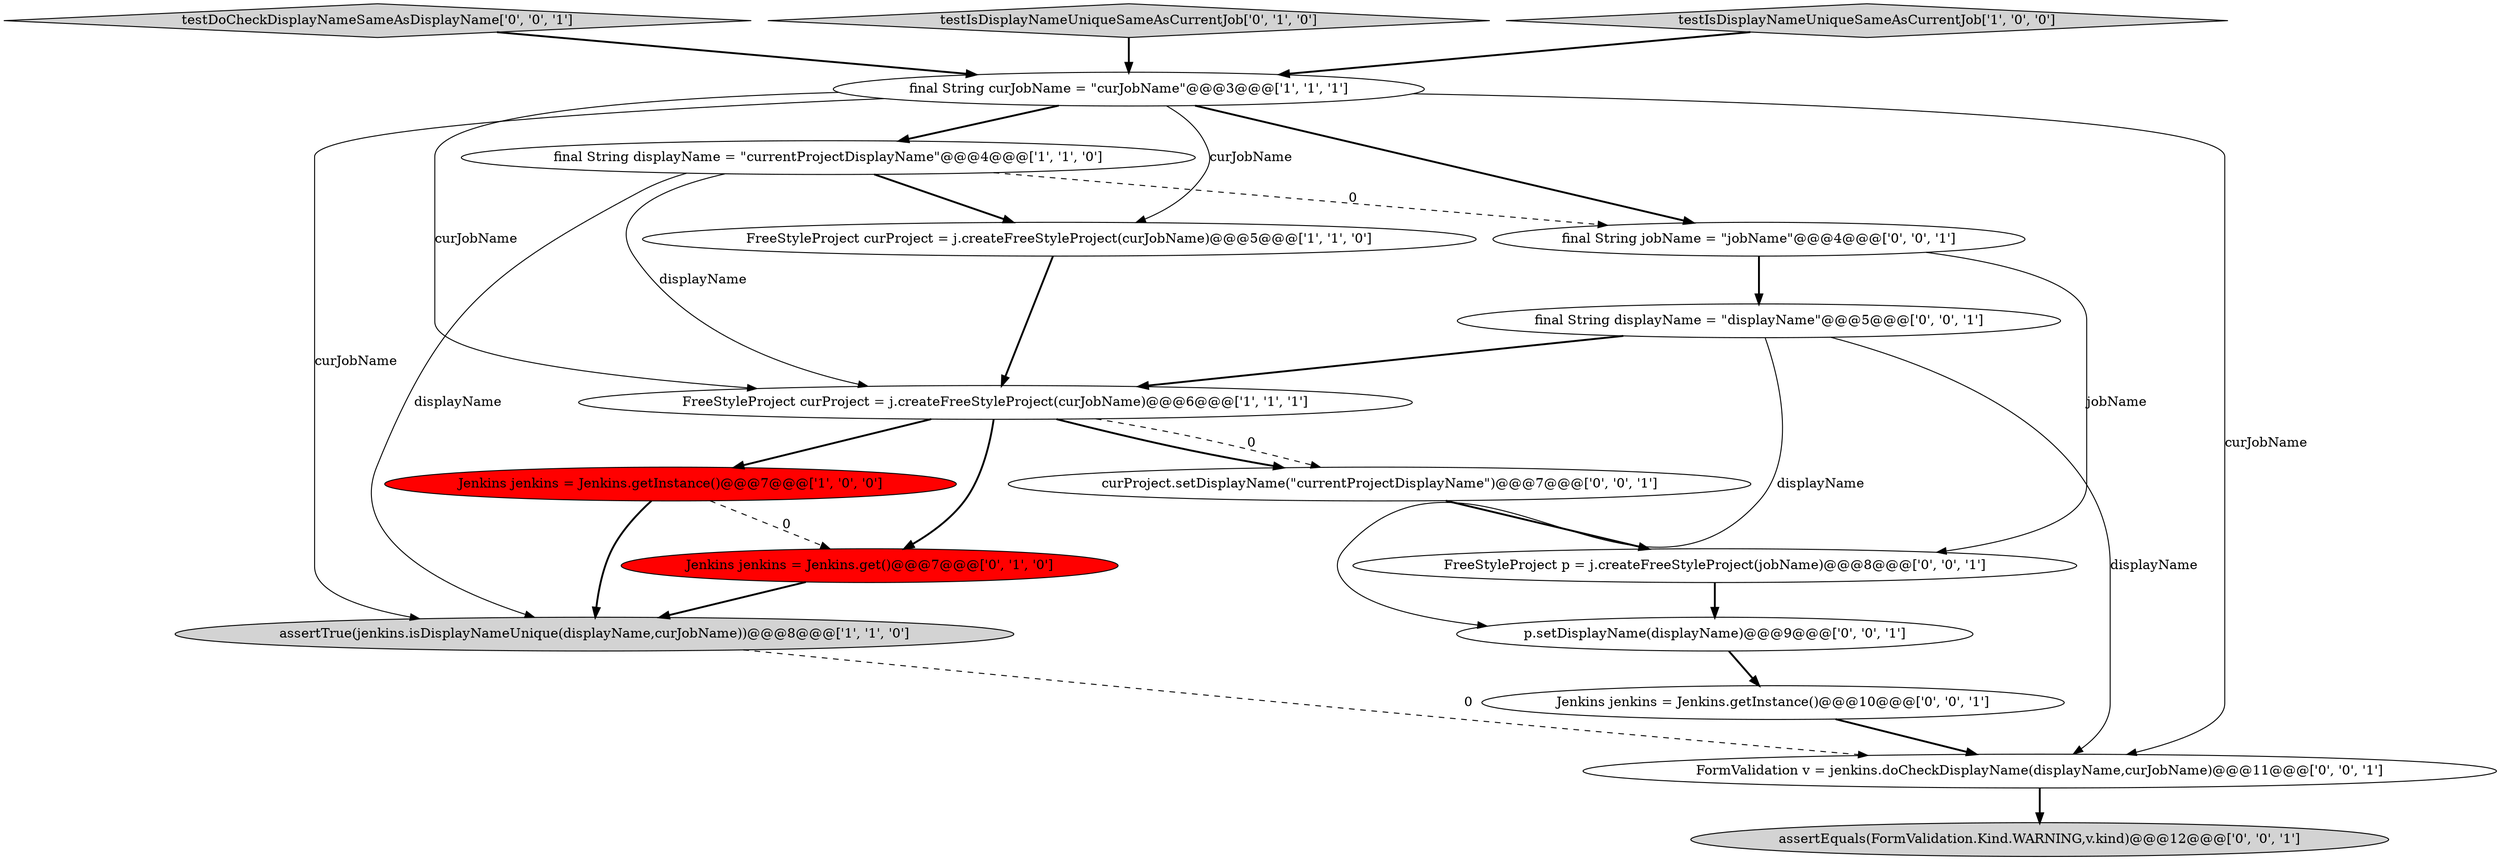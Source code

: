 digraph {
6 [style = filled, label = "assertTrue(jenkins.isDisplayNameUnique(displayName,curJobName))@@@8@@@['1', '1', '0']", fillcolor = lightgray, shape = ellipse image = "AAA0AAABBB1BBB"];
3 [style = filled, label = "FreeStyleProject curProject = j.createFreeStyleProject(curJobName)@@@5@@@['1', '1', '0']", fillcolor = white, shape = ellipse image = "AAA0AAABBB1BBB"];
9 [style = filled, label = "assertEquals(FormValidation.Kind.WARNING,v.kind)@@@12@@@['0', '0', '1']", fillcolor = lightgray, shape = ellipse image = "AAA0AAABBB3BBB"];
10 [style = filled, label = "testDoCheckDisplayNameSameAsDisplayName['0', '0', '1']", fillcolor = lightgray, shape = diamond image = "AAA0AAABBB3BBB"];
15 [style = filled, label = "p.setDisplayName(displayName)@@@9@@@['0', '0', '1']", fillcolor = white, shape = ellipse image = "AAA0AAABBB3BBB"];
0 [style = filled, label = "final String displayName = \"currentProjectDisplayName\"@@@4@@@['1', '1', '0']", fillcolor = white, shape = ellipse image = "AAA0AAABBB1BBB"];
1 [style = filled, label = "Jenkins jenkins = Jenkins.getInstance()@@@7@@@['1', '0', '0']", fillcolor = red, shape = ellipse image = "AAA1AAABBB1BBB"];
13 [style = filled, label = "final String displayName = \"displayName\"@@@5@@@['0', '0', '1']", fillcolor = white, shape = ellipse image = "AAA0AAABBB3BBB"];
16 [style = filled, label = "curProject.setDisplayName(\"currentProjectDisplayName\")@@@7@@@['0', '0', '1']", fillcolor = white, shape = ellipse image = "AAA0AAABBB3BBB"];
17 [style = filled, label = "final String jobName = \"jobName\"@@@4@@@['0', '0', '1']", fillcolor = white, shape = ellipse image = "AAA0AAABBB3BBB"];
8 [style = filled, label = "testIsDisplayNameUniqueSameAsCurrentJob['0', '1', '0']", fillcolor = lightgray, shape = diamond image = "AAA0AAABBB2BBB"];
5 [style = filled, label = "testIsDisplayNameUniqueSameAsCurrentJob['1', '0', '0']", fillcolor = lightgray, shape = diamond image = "AAA0AAABBB1BBB"];
12 [style = filled, label = "Jenkins jenkins = Jenkins.getInstance()@@@10@@@['0', '0', '1']", fillcolor = white, shape = ellipse image = "AAA0AAABBB3BBB"];
2 [style = filled, label = "FreeStyleProject curProject = j.createFreeStyleProject(curJobName)@@@6@@@['1', '1', '1']", fillcolor = white, shape = ellipse image = "AAA0AAABBB1BBB"];
11 [style = filled, label = "FreeStyleProject p = j.createFreeStyleProject(jobName)@@@8@@@['0', '0', '1']", fillcolor = white, shape = ellipse image = "AAA0AAABBB3BBB"];
4 [style = filled, label = "final String curJobName = \"curJobName\"@@@3@@@['1', '1', '1']", fillcolor = white, shape = ellipse image = "AAA0AAABBB1BBB"];
7 [style = filled, label = "Jenkins jenkins = Jenkins.get()@@@7@@@['0', '1', '0']", fillcolor = red, shape = ellipse image = "AAA1AAABBB2BBB"];
14 [style = filled, label = "FormValidation v = jenkins.doCheckDisplayName(displayName,curJobName)@@@11@@@['0', '0', '1']", fillcolor = white, shape = ellipse image = "AAA0AAABBB3BBB"];
0->3 [style = bold, label=""];
13->14 [style = solid, label="displayName"];
0->6 [style = solid, label="displayName"];
16->11 [style = bold, label=""];
4->17 [style = bold, label=""];
2->1 [style = bold, label=""];
4->2 [style = solid, label="curJobName"];
13->15 [style = solid, label="displayName"];
6->14 [style = dashed, label="0"];
0->2 [style = solid, label="displayName"];
4->3 [style = solid, label="curJobName"];
0->17 [style = dashed, label="0"];
11->15 [style = bold, label=""];
4->14 [style = solid, label="curJobName"];
4->0 [style = bold, label=""];
1->6 [style = bold, label=""];
3->2 [style = bold, label=""];
17->11 [style = solid, label="jobName"];
2->16 [style = dashed, label="0"];
5->4 [style = bold, label=""];
7->6 [style = bold, label=""];
12->14 [style = bold, label=""];
10->4 [style = bold, label=""];
14->9 [style = bold, label=""];
17->13 [style = bold, label=""];
15->12 [style = bold, label=""];
4->6 [style = solid, label="curJobName"];
2->7 [style = bold, label=""];
8->4 [style = bold, label=""];
1->7 [style = dashed, label="0"];
13->2 [style = bold, label=""];
2->16 [style = bold, label=""];
}
